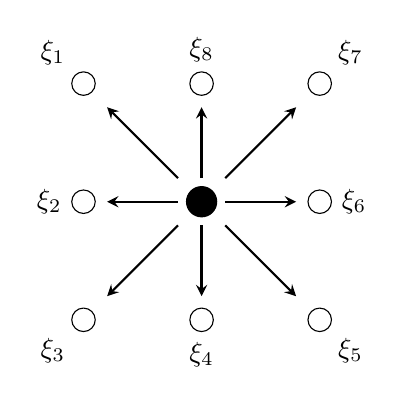 \begin{tikzpicture}[
	scale=1.5,
	dot/.style={circle,draw=black,inner sep=3pt},
	center/.style={circle,fill=black,inner sep=4pt},
	arrow/.style={thick,->,>=stealth}
]

\node[dot,label=below left:\(\xi_3\)] at (0,0){ };
\node[dot,label=below:\(\xi_4\)] at (1,0){ };
\node[dot,label=below right:\(\xi_5\)] at (2,0){ };

\node[dot,label=left:\(\xi_2\)] at (0,1){ };
\node[center] at (1,1){ };
\node[dot,label=right:\(\xi_6\)] at (2,1){ };

\node[dot,label=above left:\(\xi_1\)] at (0,2){ };
\node[dot,label=above:\(\xi_8\)] at (1,2){ };
\node[dot,label=above right:\(\xi_7\)] at (2,2){ };

\draw[arrow] (1.0,1.2) -- (1.0,1.8);
\draw[arrow] (1.2,1.0) -- (1.8,1.0);
\draw[arrow] (1.0,0.8) -- (1.0,0.2);
\draw[arrow] (0.8,1.0) -- (0.2,1.0);

\draw[arrow] (1.2,1.2) -- (1.8,1.8);
\draw[arrow] (1.2,0.8) -- (1.8,0.2);
\draw[arrow] (0.8,0.8) -- (0.2,0.2);
\draw[arrow] (0.8,1.2) -- (0.2,1.8);
\end{tikzpicture}
